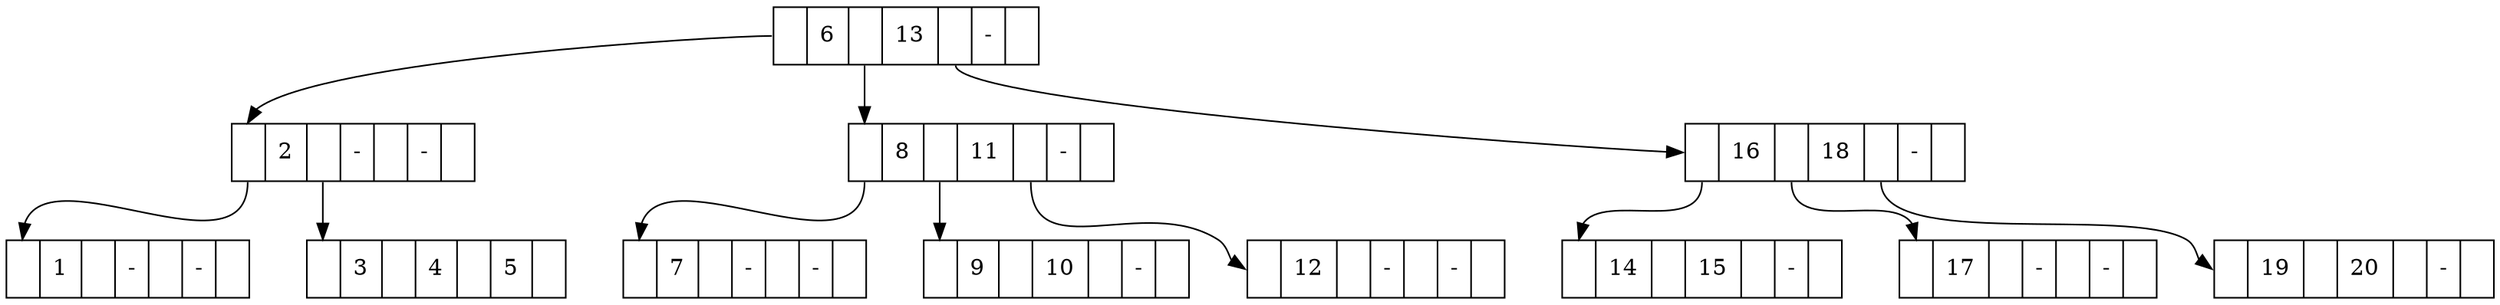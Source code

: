 digraph structs {
nodesep=.5;
node [shape=record];
00 [shape=record,label="{{<f0>| 6 |<f1>| 13 |<f2>| - |<f3>}}"];
10 [shape=record,label="{{<f0>| 2 |<f1>| - |<f2>| - |<f3>}}"];
20 [shape=record,label="{{<f0>| 1 |<f1>| - |<f2>| - |<f3>}}"];
24 [shape=record,label="{{<f4>| 3 |<f5>| 4 |<f6>| 5 |<f7>}}"];
14 [shape=record,label="{{<f4>| 8 |<f5>| 11 |<f6>| - |<f7>}}"];
216 [shape=record,label="{{<f16>| 7 |<f17>| - |<f18>| - |<f19>}}"];
220 [shape=record,label="{{<f20>| 9 |<f21>| 10 |<f22>| - |<f23>}}"];
224 [shape=record,label="{{<f24>| 12 |<f25>| - |<f26>| - |<f27>}}"];
18 [shape=record,label="{{<f8>| 16 |<f9>| 18 |<f10>| - |<f11>}}"];
232 [shape=record,label="{{<f32>| 14 |<f33>| 15 |<f34>| - |<f35>}}"];
236 [shape=record,label="{{<f36>| 17 |<f37>| - |<f38>| - |<f39>}}"];
240 [shape=record,label="{{<f40>| 19 |<f41>| 20 |<f42>| - |<f43>}}"];

00:<f0> -> 10:<f0>;
00:<f1> -> 14:<f4>;
00:<f2> -> 18:<f8>;
10:<f0> -> 20:<f0>;
10:<f1> -> 24:<f4>;
14:<f4> -> 216:<f16>;
14:<f5> -> 220:<f20>;
14:<f6> -> 224:<f24>;
18:<f8> -> 232:<f32>;
18:<f9> -> 236:<f36>;
18:<f10> -> 240:<f40>;
}